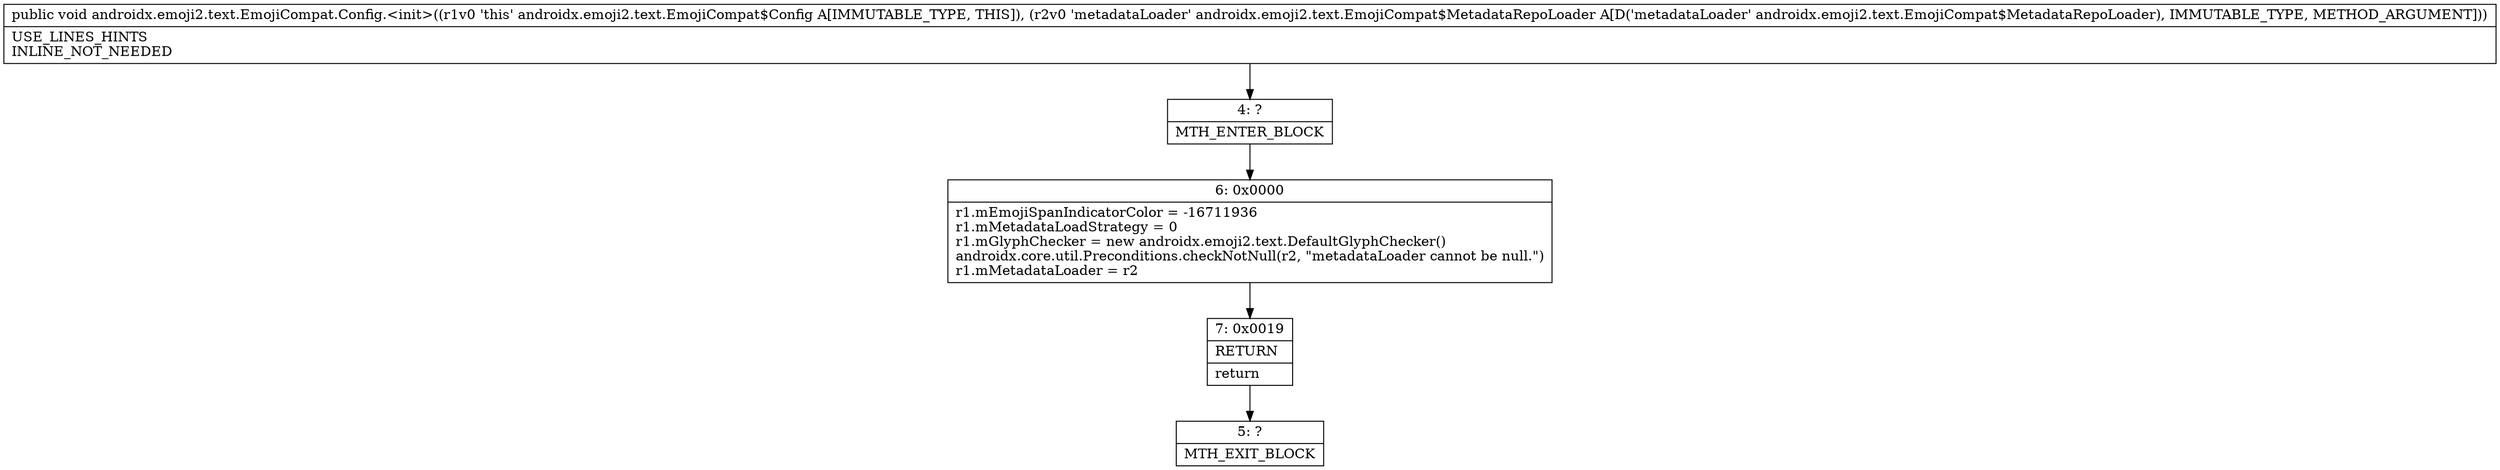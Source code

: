digraph "CFG forandroidx.emoji2.text.EmojiCompat.Config.\<init\>(Landroidx\/emoji2\/text\/EmojiCompat$MetadataRepoLoader;)V" {
Node_4 [shape=record,label="{4\:\ ?|MTH_ENTER_BLOCK\l}"];
Node_6 [shape=record,label="{6\:\ 0x0000|r1.mEmojiSpanIndicatorColor = \-16711936\lr1.mMetadataLoadStrategy = 0\lr1.mGlyphChecker = new androidx.emoji2.text.DefaultGlyphChecker()\landroidx.core.util.Preconditions.checkNotNull(r2, \"metadataLoader cannot be null.\")\lr1.mMetadataLoader = r2\l}"];
Node_7 [shape=record,label="{7\:\ 0x0019|RETURN\l|return\l}"];
Node_5 [shape=record,label="{5\:\ ?|MTH_EXIT_BLOCK\l}"];
MethodNode[shape=record,label="{public void androidx.emoji2.text.EmojiCompat.Config.\<init\>((r1v0 'this' androidx.emoji2.text.EmojiCompat$Config A[IMMUTABLE_TYPE, THIS]), (r2v0 'metadataLoader' androidx.emoji2.text.EmojiCompat$MetadataRepoLoader A[D('metadataLoader' androidx.emoji2.text.EmojiCompat$MetadataRepoLoader), IMMUTABLE_TYPE, METHOD_ARGUMENT]))  | USE_LINES_HINTS\lINLINE_NOT_NEEDED\l}"];
MethodNode -> Node_4;Node_4 -> Node_6;
Node_6 -> Node_7;
Node_7 -> Node_5;
}

